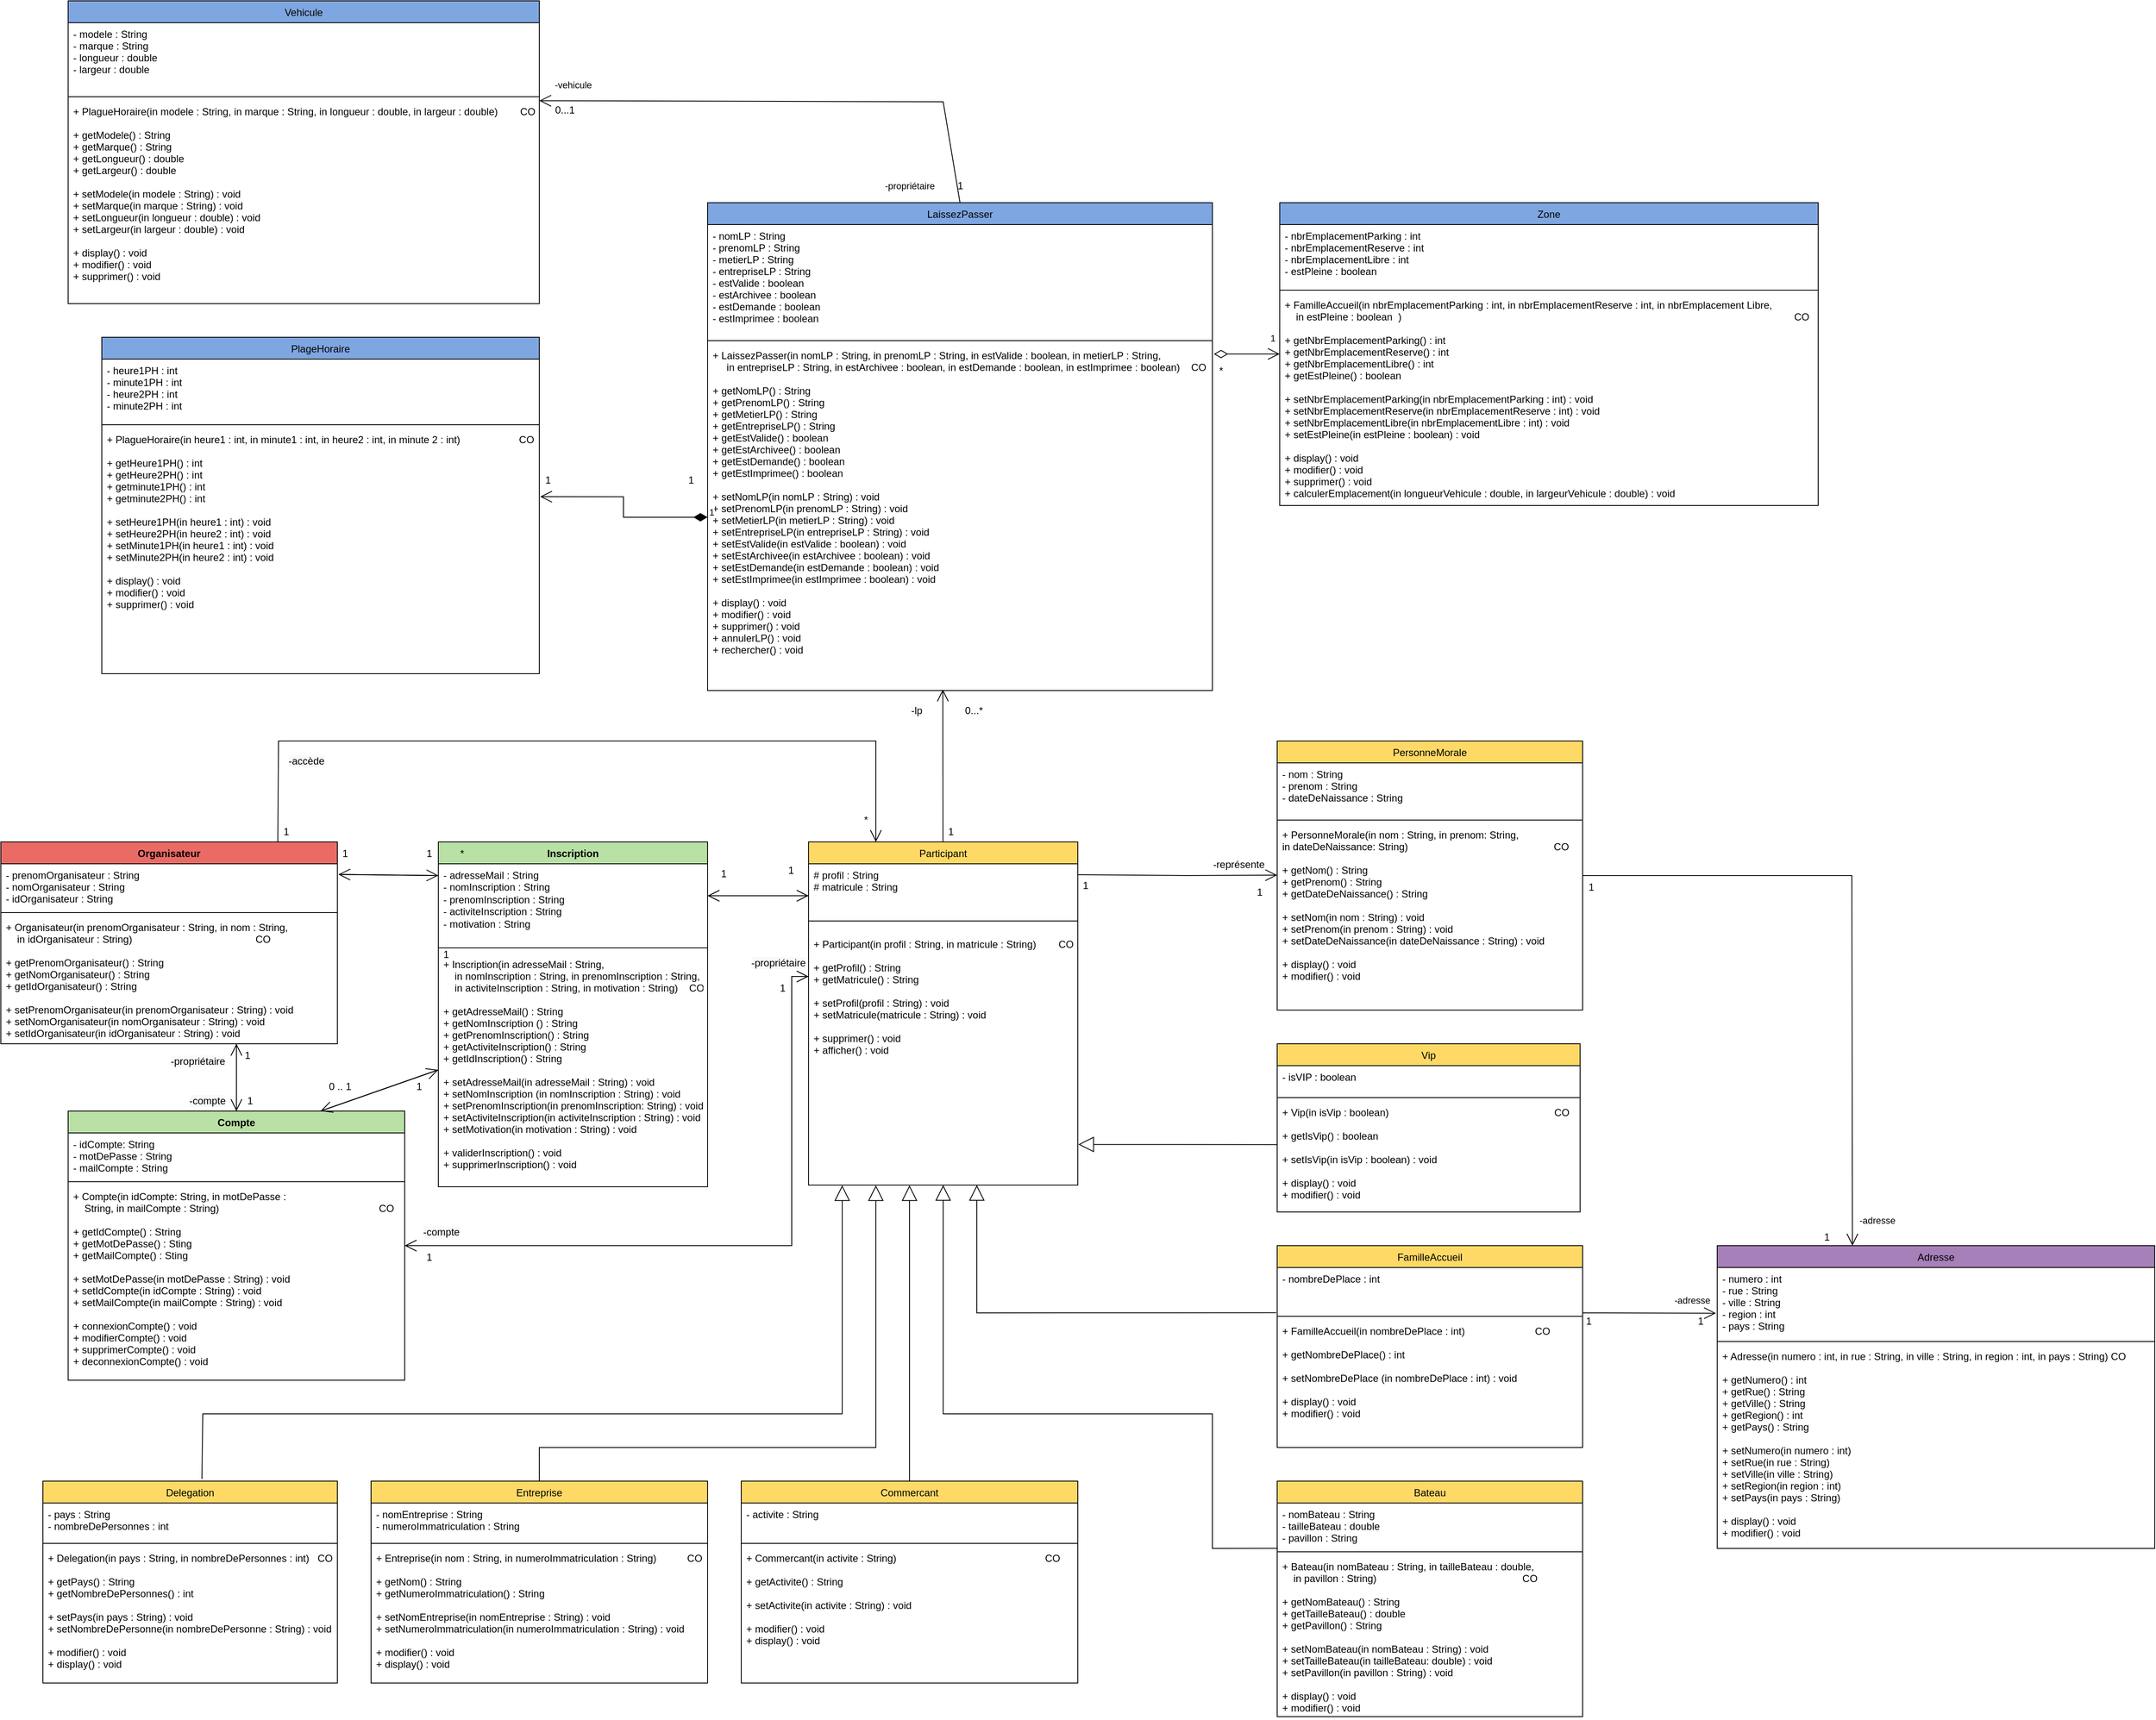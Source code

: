 <mxfile version="17.1.2" type="github">
  <diagram id="pmPVxWBvfErrvhI0WtuU" name="DDC1">
    <mxGraphModel dx="2050" dy="2031" grid="1" gridSize="10" guides="1" tooltips="1" connect="1" arrows="1" fold="1" page="1" pageScale="1" pageWidth="1169" pageHeight="827" background="none" math="0" shadow="0">
      <root>
        <mxCell id="0" />
        <mxCell id="1" parent="0" />
        <mxCell id="7gchvuawiLb_LsRf-Ycw-1" value="LaissezPasser" style="swimlane;fontStyle=0;align=center;verticalAlign=top;childLayout=stackLayout;horizontal=1;startSize=26;horizontalStack=0;resizeParent=1;resizeLast=0;collapsible=1;marginBottom=0;rounded=0;shadow=0;strokeWidth=1;fillColor=#7EA6E0;" parent="1" vertex="1">
          <mxGeometry x="160" y="-720" width="600" height="580" as="geometry">
            <mxRectangle x="130" y="380" width="160" height="26" as="alternateBounds" />
          </mxGeometry>
        </mxCell>
        <mxCell id="7gchvuawiLb_LsRf-Ycw-2" value="- nomLP : String&#xa;- prenomLP : String&#xa;- metierLP : String&#xa;- entrepriseLP : String&#xa;- estValide : boolean&#xa;- estArchivee : boolean&#xa;- estDemande : boolean&#xa;- estImprimee : boolean" style="text;align=left;verticalAlign=top;spacingLeft=4;spacingRight=4;overflow=hidden;rotatable=0;points=[[0,0.5],[1,0.5]];portConstraint=eastwest;" parent="7gchvuawiLb_LsRf-Ycw-1" vertex="1">
          <mxGeometry y="26" width="600" height="134" as="geometry" />
        </mxCell>
        <mxCell id="7gchvuawiLb_LsRf-Ycw-3" value="" style="line;html=1;strokeWidth=1;align=left;verticalAlign=middle;spacingTop=-1;spacingLeft=3;spacingRight=3;rotatable=0;labelPosition=right;points=[];portConstraint=eastwest;" parent="7gchvuawiLb_LsRf-Ycw-1" vertex="1">
          <mxGeometry y="160" width="600" height="8" as="geometry" />
        </mxCell>
        <mxCell id="7gchvuawiLb_LsRf-Ycw-4" value="+ LaissezPasser(in nomLP : String, in prenomLP : String, in estValide : boolean, in metierLP : String,&#xa;     in entrepriseLP : String, in estArchivee : boolean, in estDemande : boolean, in estImprimee : boolean)    CO&#xa;&#xa;+ getNomLP() : String&#xa;+ getPrenomLP() : String&#xa;+ getMetierLP() : String&#xa;+ getEntrepriseLP() : String&#xa;+ getEstValide() : boolean&#xa;+ getEstArchivee() : boolean &#xa;+ getEstDemande() : boolean &#xa;+ getEstImprimee() : boolean &#xa;&#xa;+ setNomLP(in nomLP : String) : void&#xa;+ setPrenomLP(in prenomLP : String) : void&#xa;+ setMetierLP(in metierLP : String) : void&#xa;+ setEntrepriseLP(in entrepriseLP : String) : void&#xa;+ setEstValide(in estValide : boolean) : void&#xa;+ setEstArchivee(in estArchivee : boolean) : void&#xa;+ setEstDemande(in estDemande : boolean) : void&#xa;+ setEstImprimee(in estImprimee : boolean) : void&#xa;&#xa;+ display() : void&#xa;+ modifier() : void&#xa;+ supprimer() : void&#xa;+ annulerLP() : void&#xa;+ rechercher() : void&#xa;" style="text;align=left;verticalAlign=top;spacingLeft=4;spacingRight=4;overflow=hidden;rotatable=0;points=[[0,0.5],[1,0.5]];portConstraint=eastwest;" parent="7gchvuawiLb_LsRf-Ycw-1" vertex="1">
          <mxGeometry y="168" width="600" height="412" as="geometry" />
        </mxCell>
        <mxCell id="7gchvuawiLb_LsRf-Ycw-7" value="Participant" style="swimlane;fontStyle=0;align=center;verticalAlign=top;childLayout=stackLayout;horizontal=1;startSize=26;horizontalStack=0;resizeParent=1;resizeLast=0;collapsible=1;marginBottom=0;rounded=0;shadow=0;strokeWidth=1;fillColor=#FFD966;" parent="1" vertex="1">
          <mxGeometry x="280" y="40" width="320" height="408" as="geometry">
            <mxRectangle x="330" y="50" width="160" height="26" as="alternateBounds" />
          </mxGeometry>
        </mxCell>
        <mxCell id="7gchvuawiLb_LsRf-Ycw-8" value="# profil : String&#xa;# matricule : String&#xa;" style="text;align=left;verticalAlign=top;spacingLeft=4;spacingRight=4;overflow=hidden;rotatable=0;points=[[0,0.5],[1,0.5]];portConstraint=eastwest;rounded=0;shadow=0;html=0;" parent="7gchvuawiLb_LsRf-Ycw-7" vertex="1">
          <mxGeometry y="26" width="320" height="54" as="geometry" />
        </mxCell>
        <mxCell id="7gchvuawiLb_LsRf-Ycw-9" value="" style="line;html=1;strokeWidth=1;align=left;verticalAlign=middle;spacingTop=-1;spacingLeft=3;spacingRight=3;rotatable=0;labelPosition=right;points=[];portConstraint=eastwest;" parent="7gchvuawiLb_LsRf-Ycw-7" vertex="1">
          <mxGeometry y="80" width="320" height="28" as="geometry" />
        </mxCell>
        <mxCell id="7gchvuawiLb_LsRf-Ycw-10" value="+ Participant(in profil : String, in matricule : String)        CO&#xa;&#xa;+ getProfil() : String&#xa;+ getMatricule() : String&#xa;&#xa;+ setProfil(profil : String) : void&#xa;+ setMatricule(matricule : String) : void&#xa;&#xa;+ supprimer() : void&#xa;+ afficher() : void&#xa;&#xa;" style="text;align=left;verticalAlign=top;spacingLeft=4;spacingRight=4;overflow=hidden;rotatable=0;points=[[0,0.5],[1,0.5]];portConstraint=eastwest;" parent="7gchvuawiLb_LsRf-Ycw-7" vertex="1">
          <mxGeometry y="108" width="320" height="300" as="geometry" />
        </mxCell>
        <mxCell id="7gchvuawiLb_LsRf-Ycw-11" value="PersonneMorale" style="swimlane;fontStyle=0;align=center;verticalAlign=top;childLayout=stackLayout;horizontal=1;startSize=26;horizontalStack=0;resizeParent=1;resizeLast=0;collapsible=1;marginBottom=0;rounded=0;shadow=0;strokeWidth=1;fillColor=#FFD966;" parent="1" vertex="1">
          <mxGeometry x="837" y="-80" width="363" height="320" as="geometry">
            <mxRectangle x="330" y="50" width="160" height="26" as="alternateBounds" />
          </mxGeometry>
        </mxCell>
        <mxCell id="7gchvuawiLb_LsRf-Ycw-12" value="- nom : String&#xa;- prenom : String&#xa;- dateDeNaissance : String&#xa;" style="text;align=left;verticalAlign=top;spacingLeft=4;spacingRight=4;overflow=hidden;rotatable=0;points=[[0,0.5],[1,0.5]];portConstraint=eastwest;rounded=0;shadow=0;html=0;" parent="7gchvuawiLb_LsRf-Ycw-11" vertex="1">
          <mxGeometry y="26" width="363" height="64" as="geometry" />
        </mxCell>
        <mxCell id="7gchvuawiLb_LsRf-Ycw-13" value="" style="line;html=1;strokeWidth=1;align=left;verticalAlign=middle;spacingTop=-1;spacingLeft=3;spacingRight=3;rotatable=0;labelPosition=right;points=[];portConstraint=eastwest;" parent="7gchvuawiLb_LsRf-Ycw-11" vertex="1">
          <mxGeometry y="90" width="363" height="8" as="geometry" />
        </mxCell>
        <mxCell id="7gchvuawiLb_LsRf-Ycw-14" value="+ PersonneMorale(in nom : String, in prenom: String, &#xa;in dateDeNaissance: String)                                                    CO&#xa;&#xa;+ getNom() : String&#xa;+ getPrenom() : String&#xa;+ getDateDeNaissance() : String&#xa;&#xa;+ setNom(in nom : String) : void&#xa;+ setPrenom(in prenom : String) : void&#xa;+ setDateDeNaissance(in dateDeNaissance : String) : void&#xa;&#xa;+ display() : void&#xa;+ modifier() : void" style="text;align=left;verticalAlign=top;spacingLeft=4;spacingRight=4;overflow=hidden;rotatable=0;points=[[0,0.5],[1,0.5]];portConstraint=eastwest;" parent="7gchvuawiLb_LsRf-Ycw-11" vertex="1">
          <mxGeometry y="98" width="363" height="222" as="geometry" />
        </mxCell>
        <mxCell id="7gchvuawiLb_LsRf-Ycw-15" value="Entreprise" style="swimlane;fontStyle=0;align=center;verticalAlign=top;childLayout=stackLayout;horizontal=1;startSize=26;horizontalStack=0;resizeParent=1;resizeLast=0;collapsible=1;marginBottom=0;rounded=0;shadow=0;strokeWidth=1;fillColor=#FFD966;" parent="1" vertex="1">
          <mxGeometry x="-240" y="800" width="400" height="240" as="geometry">
            <mxRectangle x="130" y="380" width="160" height="26" as="alternateBounds" />
          </mxGeometry>
        </mxCell>
        <mxCell id="7gchvuawiLb_LsRf-Ycw-16" value="- nomEntreprise : String&#xa;- numeroImmatriculation : String" style="text;align=left;verticalAlign=top;spacingLeft=4;spacingRight=4;overflow=hidden;rotatable=0;points=[[0,0.5],[1,0.5]];portConstraint=eastwest;" parent="7gchvuawiLb_LsRf-Ycw-15" vertex="1">
          <mxGeometry y="26" width="400" height="44" as="geometry" />
        </mxCell>
        <mxCell id="7gchvuawiLb_LsRf-Ycw-17" value="" style="line;html=1;strokeWidth=1;align=left;verticalAlign=middle;spacingTop=-1;spacingLeft=3;spacingRight=3;rotatable=0;labelPosition=right;points=[];portConstraint=eastwest;" parent="7gchvuawiLb_LsRf-Ycw-15" vertex="1">
          <mxGeometry y="70" width="400" height="8" as="geometry" />
        </mxCell>
        <mxCell id="7gchvuawiLb_LsRf-Ycw-18" value="+ Entreprise(in nom : String, in numeroImmatriculation : String)           CO&#xa;&#xa;+ getNom() : String&#xa;+ getNumeroImmatriculation() : String&#xa;&#xa;+ setNomEntreprise(in nomEntreprise : String) : void&#xa;+ setNumeroImmatriculation(in numeroImmatriculation : String) : void&#xa;&#xa;+ modifier() : void &#xa;+ display() : void" style="text;align=left;verticalAlign=top;spacingLeft=4;spacingRight=4;overflow=hidden;rotatable=0;points=[[0,0.5],[1,0.5]];portConstraint=eastwest;" parent="7gchvuawiLb_LsRf-Ycw-15" vertex="1">
          <mxGeometry y="78" width="400" height="162" as="geometry" />
        </mxCell>
        <mxCell id="7gchvuawiLb_LsRf-Ycw-19" value="Delegation" style="swimlane;fontStyle=0;align=center;verticalAlign=top;childLayout=stackLayout;horizontal=1;startSize=26;horizontalStack=0;resizeParent=1;resizeLast=0;collapsible=1;marginBottom=0;rounded=0;shadow=0;strokeWidth=1;fillColor=#FFD966;" parent="1" vertex="1">
          <mxGeometry x="-630" y="800" width="350" height="240" as="geometry">
            <mxRectangle x="130" y="380" width="160" height="26" as="alternateBounds" />
          </mxGeometry>
        </mxCell>
        <mxCell id="7gchvuawiLb_LsRf-Ycw-20" value="- pays : String&#xa;- nombreDePersonnes : int" style="text;align=left;verticalAlign=top;spacingLeft=4;spacingRight=4;overflow=hidden;rotatable=0;points=[[0,0.5],[1,0.5]];portConstraint=eastwest;" parent="7gchvuawiLb_LsRf-Ycw-19" vertex="1">
          <mxGeometry y="26" width="350" height="44" as="geometry" />
        </mxCell>
        <mxCell id="7gchvuawiLb_LsRf-Ycw-21" value="" style="line;html=1;strokeWidth=1;align=left;verticalAlign=middle;spacingTop=-1;spacingLeft=3;spacingRight=3;rotatable=0;labelPosition=right;points=[];portConstraint=eastwest;" parent="7gchvuawiLb_LsRf-Ycw-19" vertex="1">
          <mxGeometry y="70" width="350" height="8" as="geometry" />
        </mxCell>
        <mxCell id="7gchvuawiLb_LsRf-Ycw-22" value="+ Delegation(in pays : String, in nombreDePersonnes : int)   CO&#xa;&#xa;+ getPays() : String&#xa;+ getNombreDePersonnes() : int&#xa;&#xa;+ setPays(in pays : String) : void&#xa;+ setNombreDePersonne(in nombreDePersonne : String) : void&#xa;&#xa;+ modifier() : void &#xa;+ display() : void&#xa;&#xa;&#xa;" style="text;align=left;verticalAlign=top;spacingLeft=4;spacingRight=4;overflow=hidden;rotatable=0;points=[[0,0.5],[1,0.5]];portConstraint=eastwest;" parent="7gchvuawiLb_LsRf-Ycw-19" vertex="1">
          <mxGeometry y="78" width="350" height="162" as="geometry" />
        </mxCell>
        <mxCell id="7gchvuawiLb_LsRf-Ycw-23" value="Commercant" style="swimlane;fontStyle=0;align=center;verticalAlign=top;childLayout=stackLayout;horizontal=1;startSize=26;horizontalStack=0;resizeParent=1;resizeLast=0;collapsible=1;marginBottom=0;rounded=0;shadow=0;strokeWidth=1;fillColor=#FFD966;" parent="1" vertex="1">
          <mxGeometry x="200" y="800" width="400" height="240" as="geometry">
            <mxRectangle x="130" y="380" width="160" height="26" as="alternateBounds" />
          </mxGeometry>
        </mxCell>
        <mxCell id="7gchvuawiLb_LsRf-Ycw-24" value="- activite : String&#xa;" style="text;align=left;verticalAlign=top;spacingLeft=4;spacingRight=4;overflow=hidden;rotatable=0;points=[[0,0.5],[1,0.5]];portConstraint=eastwest;" parent="7gchvuawiLb_LsRf-Ycw-23" vertex="1">
          <mxGeometry y="26" width="400" height="44" as="geometry" />
        </mxCell>
        <mxCell id="7gchvuawiLb_LsRf-Ycw-25" value="" style="line;html=1;strokeWidth=1;align=left;verticalAlign=middle;spacingTop=-1;spacingLeft=3;spacingRight=3;rotatable=0;labelPosition=right;points=[];portConstraint=eastwest;" parent="7gchvuawiLb_LsRf-Ycw-23" vertex="1">
          <mxGeometry y="70" width="400" height="8" as="geometry" />
        </mxCell>
        <mxCell id="7gchvuawiLb_LsRf-Ycw-26" value="+ Commercant(in activite : String)                                                     CO &#xa;&#xa;+ getActivite() : String   &#xa;                                                  &#xa;+ setActivite(in activite : String) : void&#xa;&#xa;+ modifier() : void&#xa;+ display() : void&#xa;" style="text;align=left;verticalAlign=top;spacingLeft=4;spacingRight=4;overflow=hidden;rotatable=0;points=[[0,0.5],[1,0.5]];portConstraint=eastwest;" parent="7gchvuawiLb_LsRf-Ycw-23" vertex="1">
          <mxGeometry y="78" width="400" height="162" as="geometry" />
        </mxCell>
        <mxCell id="7gchvuawiLb_LsRf-Ycw-27" value="Bateau" style="swimlane;fontStyle=0;align=center;verticalAlign=top;childLayout=stackLayout;horizontal=1;startSize=26;horizontalStack=0;resizeParent=1;resizeLast=0;collapsible=1;marginBottom=0;rounded=0;shadow=0;strokeWidth=1;fillColor=#FFD966;" parent="1" vertex="1">
          <mxGeometry x="837" y="800" width="363" height="280" as="geometry">
            <mxRectangle x="130" y="380" width="160" height="26" as="alternateBounds" />
          </mxGeometry>
        </mxCell>
        <mxCell id="7gchvuawiLb_LsRf-Ycw-28" value="- nomBateau : String&#xa;- tailleBateau : double&#xa;- pavillon : String" style="text;align=left;verticalAlign=top;spacingLeft=4;spacingRight=4;overflow=hidden;rotatable=0;points=[[0,0.5],[1,0.5]];portConstraint=eastwest;" parent="7gchvuawiLb_LsRf-Ycw-27" vertex="1">
          <mxGeometry y="26" width="363" height="54" as="geometry" />
        </mxCell>
        <mxCell id="7gchvuawiLb_LsRf-Ycw-29" value="" style="line;html=1;strokeWidth=1;align=left;verticalAlign=middle;spacingTop=-1;spacingLeft=3;spacingRight=3;rotatable=0;labelPosition=right;points=[];portConstraint=eastwest;" parent="7gchvuawiLb_LsRf-Ycw-27" vertex="1">
          <mxGeometry y="80" width="363" height="8" as="geometry" />
        </mxCell>
        <mxCell id="7gchvuawiLb_LsRf-Ycw-30" value="+ Bateau(in nomBateau : String, in tailleBateau : double, &#xa;    in pavillon : String)                                                    CO&#xa;&#xa;+ getNomBateau() : String&#xa;+ getTailleBateau() : double&#xa;+ getPavillon() : String&#xa;&#xa;+ setNomBateau(in nomBateau : String) : void&#xa;+ setTailleBateau(in tailleBateau: double) : void&#xa;+ setPavillon(in pavillon : String) : void&#xa;&#xa;+ display() : void&#xa;+ modifier() : void&#xa;" style="text;align=left;verticalAlign=top;spacingLeft=4;spacingRight=4;overflow=hidden;rotatable=0;points=[[0,0.5],[1,0.5]];portConstraint=eastwest;" parent="7gchvuawiLb_LsRf-Ycw-27" vertex="1">
          <mxGeometry y="88" width="363" height="192" as="geometry" />
        </mxCell>
        <mxCell id="7gchvuawiLb_LsRf-Ycw-31" value="FamilleAccueil" style="swimlane;fontStyle=0;align=center;verticalAlign=top;childLayout=stackLayout;horizontal=1;startSize=26;horizontalStack=0;resizeParent=1;resizeLast=0;collapsible=1;marginBottom=0;rounded=0;shadow=0;strokeWidth=1;fillColor=#FFD966;" parent="1" vertex="1">
          <mxGeometry x="837" y="520" width="363" height="240" as="geometry">
            <mxRectangle x="130" y="380" width="160" height="26" as="alternateBounds" />
          </mxGeometry>
        </mxCell>
        <mxCell id="7gchvuawiLb_LsRf-Ycw-32" value="- nombreDePlace : int" style="text;align=left;verticalAlign=top;spacingLeft=4;spacingRight=4;overflow=hidden;rotatable=0;points=[[0,0.5],[1,0.5]];portConstraint=eastwest;" parent="7gchvuawiLb_LsRf-Ycw-31" vertex="1">
          <mxGeometry y="26" width="363" height="54" as="geometry" />
        </mxCell>
        <mxCell id="7gchvuawiLb_LsRf-Ycw-33" value="" style="line;html=1;strokeWidth=1;align=left;verticalAlign=middle;spacingTop=-1;spacingLeft=3;spacingRight=3;rotatable=0;labelPosition=right;points=[];portConstraint=eastwest;" parent="7gchvuawiLb_LsRf-Ycw-31" vertex="1">
          <mxGeometry y="80" width="363" height="8" as="geometry" />
        </mxCell>
        <mxCell id="7gchvuawiLb_LsRf-Ycw-34" value="+ FamilleAccueil(in nombreDePlace : int)                         CO&#xa;&#xa;+ getNombreDePlace() : int&#xa;&#xa;+ setNombreDePlace (in nombreDePlace : int) : void&#xa;&#xa;+ display() : void&#xa;+ modifier() : void&#xa;" style="text;align=left;verticalAlign=top;spacingLeft=4;spacingRight=4;overflow=hidden;rotatable=0;points=[[0,0.5],[1,0.5]];portConstraint=eastwest;" parent="7gchvuawiLb_LsRf-Ycw-31" vertex="1">
          <mxGeometry y="88" width="363" height="152" as="geometry" />
        </mxCell>
        <mxCell id="7gchvuawiLb_LsRf-Ycw-35" value="Vip" style="swimlane;fontStyle=0;align=center;verticalAlign=top;childLayout=stackLayout;horizontal=1;startSize=26;horizontalStack=0;resizeParent=1;resizeLast=0;collapsible=1;marginBottom=0;rounded=0;shadow=0;strokeWidth=1;strokeColor=#000000;fillColor=#FFD966;" parent="1" vertex="1">
          <mxGeometry x="837" y="280" width="360" height="200" as="geometry">
            <mxRectangle x="130" y="380" width="160" height="26" as="alternateBounds" />
          </mxGeometry>
        </mxCell>
        <mxCell id="7gchvuawiLb_LsRf-Ycw-36" value="- isVIP : boolean" style="text;align=left;verticalAlign=top;spacingLeft=4;spacingRight=4;overflow=hidden;rotatable=0;points=[[0,0.5],[1,0.5]];portConstraint=eastwest;rounded=0;shadow=0;html=0;" parent="7gchvuawiLb_LsRf-Ycw-35" vertex="1">
          <mxGeometry y="26" width="360" height="34" as="geometry" />
        </mxCell>
        <mxCell id="7gchvuawiLb_LsRf-Ycw-37" value="" style="line;html=1;strokeWidth=1;align=left;verticalAlign=middle;spacingTop=-1;spacingLeft=3;spacingRight=3;rotatable=0;labelPosition=right;points=[];portConstraint=eastwest;" parent="7gchvuawiLb_LsRf-Ycw-35" vertex="1">
          <mxGeometry y="60" width="360" height="8" as="geometry" />
        </mxCell>
        <mxCell id="7gchvuawiLb_LsRf-Ycw-38" value="+ Vip(in isVip : boolean)                                                           CO&#xa;&#xa;+ getIsVip() : boolean&#xa;&#xa;+ setIsVip(in isVip : boolean) : void&#xa;&#xa;+ display() : void&#xa;+ modifier() : void" style="text;align=left;verticalAlign=top;spacingLeft=4;spacingRight=4;overflow=hidden;rotatable=0;points=[[0,0.5],[1,0.5]];portConstraint=eastwest;" parent="7gchvuawiLb_LsRf-Ycw-35" vertex="1">
          <mxGeometry y="68" width="360" height="132" as="geometry" />
        </mxCell>
        <mxCell id="7gchvuawiLb_LsRf-Ycw-39" value="-représente" style="text;html=1;resizable=0;points=[];;align=center;verticalAlign=middle;labelBackgroundColor=none;rounded=0;shadow=0;strokeWidth=1;fontSize=12;" parent="1" vertex="1" connectable="0">
          <mxGeometry x="799.997" y="66.004" as="geometry">
            <mxPoint x="-9" y="1" as="offset" />
          </mxGeometry>
        </mxCell>
        <mxCell id="7gchvuawiLb_LsRf-Ycw-40" value="1" style="text;align=left;verticalAlign=top;spacingLeft=4;spacingRight=4;overflow=hidden;rotatable=0;points=[[0,0.5],[1,0.5]];portConstraint=eastwest;rounded=0;shadow=0;html=0;" parent="1" vertex="1">
          <mxGeometry x="600" y="78" width="20" height="26" as="geometry" />
        </mxCell>
        <mxCell id="7gchvuawiLb_LsRf-Ycw-41" value="1" style="text;align=left;verticalAlign=top;spacingLeft=4;spacingRight=4;overflow=hidden;rotatable=0;points=[[0,0.5],[1,0.5]];portConstraint=eastwest;rounded=0;shadow=0;html=0;" parent="1" vertex="1">
          <mxGeometry x="807" y="86" width="20" height="26" as="geometry" />
        </mxCell>
        <mxCell id="7gchvuawiLb_LsRf-Ycw-42" value="Inscription" style="swimlane;fontStyle=1;align=center;verticalAlign=top;childLayout=stackLayout;horizontal=1;startSize=26;horizontalStack=0;resizeParent=1;resizeParentMax=0;resizeLast=0;collapsible=1;marginBottom=0;fillColor=#B9E0A5;" parent="1" vertex="1">
          <mxGeometry x="-160" y="40" width="320" height="410" as="geometry" />
        </mxCell>
        <mxCell id="7gchvuawiLb_LsRf-Ycw-43" value="- adresseMail : String&lt;br&gt;- nomInscription : String&lt;br&gt;- prenomInscription : String&amp;nbsp;&lt;br&gt;- activiteInscription : String&amp;nbsp;&lt;br&gt;- motivation : String" style="text;strokeColor=none;fillColor=none;align=left;verticalAlign=top;spacingLeft=4;spacingRight=4;overflow=hidden;rotatable=0;points=[[0,0.5],[1,0.5]];portConstraint=eastwest;horizontal=1;treeFolding=0;treeMoving=0;enumerate=0;comic=0;part=0;dropTarget=0;autosize=0;html=1;perimeter=rectanglePerimeter;" parent="7gchvuawiLb_LsRf-Ycw-42" vertex="1">
          <mxGeometry y="26" width="320" height="94" as="geometry" />
        </mxCell>
        <mxCell id="7gchvuawiLb_LsRf-Ycw-44" value="" style="line;strokeWidth=1;fillColor=none;align=left;verticalAlign=middle;spacingTop=-1;spacingLeft=3;spacingRight=3;rotatable=0;labelPosition=right;points=[];portConstraint=eastwest;" parent="7gchvuawiLb_LsRf-Ycw-42" vertex="1">
          <mxGeometry y="120" width="320" height="12" as="geometry" />
        </mxCell>
        <mxCell id="7gchvuawiLb_LsRf-Ycw-45" value="+ Inscription(in adresseMail : String, &#xa;    in nomInscription : String, in prenomInscription : String,&#xa;    in activiteInscription : String, in motivation : String)    CO&#xa;&#xa;+ getAdresseMail() : String&#xa;+ getNomInscription () : String&#xa;+ getPrenomInscription() : String&#xa;+ getActiviteInscription() : String&#xa;+ getIdInscription() : String&#xa;&#xa;+ setAdresseMail(in adresseMail : String) : void&#xa;+ setNomInscription (in nomInscription : String) : void&#xa;+ setPrenomInscription(in prenomInscription: String) : void&#xa;+ setActiviteInscription(in activiteInscription : String) : void&#xa;+ setMotivation(in motivation : String) : void&#xa;&#xa;+ validerInscription() : void&#xa;+ supprimerInscription() : void" style="text;align=left;verticalAlign=top;spacingLeft=4;spacingRight=4;overflow=hidden;rotatable=0;points=[[0,0.5],[1,0.5]];portConstraint=eastwest;" parent="7gchvuawiLb_LsRf-Ycw-42" vertex="1">
          <mxGeometry y="132" width="320" height="278" as="geometry" />
        </mxCell>
        <mxCell id="7gchvuawiLb_LsRf-Ycw-46" value="Compte" style="swimlane;fontStyle=1;align=center;verticalAlign=top;childLayout=stackLayout;horizontal=1;startSize=26;horizontalStack=0;resizeParent=1;resizeParentMax=0;resizeLast=0;collapsible=1;marginBottom=0;fillColor=#B9E0A5;" parent="1" vertex="1">
          <mxGeometry x="-600" y="360" width="400" height="320" as="geometry" />
        </mxCell>
        <mxCell id="7gchvuawiLb_LsRf-Ycw-47" value="- idCompte: String&#xa;- motDePasse : String&#xa;- mailCompte : String" style="text;strokeColor=none;fillColor=none;align=left;verticalAlign=top;spacingLeft=4;spacingRight=4;overflow=hidden;rotatable=0;points=[[0,0.5],[1,0.5]];portConstraint=eastwest;" parent="7gchvuawiLb_LsRf-Ycw-46" vertex="1">
          <mxGeometry y="26" width="400" height="54" as="geometry" />
        </mxCell>
        <mxCell id="7gchvuawiLb_LsRf-Ycw-48" value="" style="line;strokeWidth=1;fillColor=none;align=left;verticalAlign=middle;spacingTop=-1;spacingLeft=3;spacingRight=3;rotatable=0;labelPosition=right;points=[];portConstraint=eastwest;" parent="7gchvuawiLb_LsRf-Ycw-46" vertex="1">
          <mxGeometry y="80" width="400" height="8" as="geometry" />
        </mxCell>
        <mxCell id="7gchvuawiLb_LsRf-Ycw-49" value="+ Compte(in idCompte: String, in motDePasse : &#xa;    String, in mailCompte : String)                                                         CO&#xa;&#xa;+ getIdCompte() : String&#xa;+ getMotDePasse() : Sting&#xa;+ getMailCompte() : Sting&#xa;&#xa;+ setMotDePasse(in motDePasse : String) : void&#xa;+ setIdCompte(in idCompte : String) : void&#xa;+ setMailCompte(in mailCompte : String) : void&#xa;&#xa;+ connexionCompte() : void&#xa;+ modifierCompte() : void&#xa;+ supprimerCompte() : void&#xa;+ deconnexionCompte() : void" style="text;strokeColor=none;fillColor=none;align=left;verticalAlign=top;spacingLeft=4;spacingRight=4;overflow=hidden;rotatable=0;points=[[0,0.5],[1,0.5]];portConstraint=eastwest;" parent="7gchvuawiLb_LsRf-Ycw-46" vertex="1">
          <mxGeometry y="88" width="400" height="232" as="geometry" />
        </mxCell>
        <mxCell id="7gchvuawiLb_LsRf-Ycw-50" value="&lt;br&gt;" style="endArrow=block;endSize=16;endFill=0;html=1;rounded=0;exitX=0.54;exitY=-0.011;exitDx=0;exitDy=0;exitPerimeter=0;entryX=0.125;entryY=1.001;entryDx=0;entryDy=0;entryPerimeter=0;" parent="1" source="7gchvuawiLb_LsRf-Ycw-19" target="7gchvuawiLb_LsRf-Ycw-10" edge="1">
          <mxGeometry x="-0.125" y="-40" width="160" relative="1" as="geometry">
            <mxPoint x="-768.96" y="720" as="sourcePoint" />
            <mxPoint x="320" y="450" as="targetPoint" />
            <mxPoint as="offset" />
            <Array as="points">
              <mxPoint x="-440" y="720" />
              <mxPoint x="320" y="720" />
            </Array>
          </mxGeometry>
        </mxCell>
        <mxCell id="7gchvuawiLb_LsRf-Ycw-51" value="&lt;br&gt;" style="endArrow=block;endSize=16;endFill=0;html=1;rounded=0;exitX=0.5;exitY=0;exitDx=0;exitDy=0;entryX=0.25;entryY=1.001;entryDx=0;entryDy=0;entryPerimeter=0;" parent="1" source="7gchvuawiLb_LsRf-Ycw-15" target="7gchvuawiLb_LsRf-Ycw-10" edge="1">
          <mxGeometry x="-0.125" y="-40" width="160" relative="1" as="geometry">
            <mxPoint x="-745" y="731" as="sourcePoint" />
            <mxPoint x="360" y="450" as="targetPoint" />
            <mxPoint as="offset" />
            <Array as="points">
              <mxPoint x="-40" y="760" />
              <mxPoint x="360" y="760" />
            </Array>
          </mxGeometry>
        </mxCell>
        <mxCell id="7gchvuawiLb_LsRf-Ycw-52" value="&lt;br&gt;" style="endArrow=block;endSize=16;endFill=0;html=1;rounded=0;exitX=0.5;exitY=0;exitDx=0;exitDy=0;entryX=0.375;entryY=1.001;entryDx=0;entryDy=0;entryPerimeter=0;" parent="1" source="7gchvuawiLb_LsRf-Ycw-23" target="7gchvuawiLb_LsRf-Ycw-10" edge="1">
          <mxGeometry x="-0.125" y="-40" width="160" relative="1" as="geometry">
            <mxPoint x="-735" y="741" as="sourcePoint" />
            <mxPoint x="400" y="450" as="targetPoint" />
            <mxPoint as="offset" />
          </mxGeometry>
        </mxCell>
        <mxCell id="7gchvuawiLb_LsRf-Ycw-53" value="&lt;br&gt;" style="endArrow=block;endSize=16;endFill=0;html=1;rounded=0;exitX=0.002;exitY=0.997;exitDx=0;exitDy=0;exitPerimeter=0;entryX=0.5;entryY=1;entryDx=0;entryDy=0;" parent="1" source="7gchvuawiLb_LsRf-Ycw-28" target="7gchvuawiLb_LsRf-Ycw-7" edge="1">
          <mxGeometry x="-0.125" y="-40" width="160" relative="1" as="geometry">
            <mxPoint x="820" y="880" as="sourcePoint" />
            <mxPoint x="440" y="450" as="targetPoint" />
            <mxPoint as="offset" />
            <Array as="points">
              <mxPoint x="770" y="880" />
              <mxPoint x="760" y="880" />
              <mxPoint x="760" y="720" />
              <mxPoint x="440" y="720" />
            </Array>
          </mxGeometry>
        </mxCell>
        <mxCell id="7gchvuawiLb_LsRf-Ycw-54" value="&lt;br&gt;" style="endArrow=block;endSize=16;endFill=0;html=1;rounded=0;exitX=-0.003;exitY=0.995;exitDx=0;exitDy=0;exitPerimeter=0;entryX=0.625;entryY=1;entryDx=0;entryDy=0;entryPerimeter=0;" parent="1" source="7gchvuawiLb_LsRf-Ycw-32" target="7gchvuawiLb_LsRf-Ycw-10" edge="1">
          <mxGeometry x="-0.125" y="-40" width="160" relative="1" as="geometry">
            <mxPoint x="826.001" y="598.754" as="sourcePoint" />
            <mxPoint x="490" y="450" as="targetPoint" />
            <mxPoint as="offset" />
            <Array as="points">
              <mxPoint x="480" y="600" />
            </Array>
          </mxGeometry>
        </mxCell>
        <mxCell id="7gchvuawiLb_LsRf-Ycw-55" value="&lt;br&gt;" style="endArrow=block;endSize=16;endFill=0;html=1;rounded=0;exitX=0;exitY=0.393;exitDx=0;exitDy=0;exitPerimeter=0;entryX=1.002;entryY=0.839;entryDx=0;entryDy=0;entryPerimeter=0;" parent="1" source="7gchvuawiLb_LsRf-Ycw-38" target="7gchvuawiLb_LsRf-Ycw-10" edge="1">
          <mxGeometry x="-0.125" y="-40" width="160" relative="1" as="geometry">
            <mxPoint x="1157.0" y="679.0" as="sourcePoint" />
            <mxPoint x="560" y="400" as="targetPoint" />
            <mxPoint as="offset" />
            <Array as="points" />
          </mxGeometry>
        </mxCell>
        <mxCell id="7gchvuawiLb_LsRf-Ycw-56" value="0 .. 1" style="text;align=left;verticalAlign=top;spacingLeft=4;spacingRight=4;overflow=hidden;rotatable=0;points=[[0,0.5],[1,0.5]];portConstraint=eastwest;rounded=0;shadow=0;html=0;" parent="1" vertex="1">
          <mxGeometry x="-296" y="317" width="70" height="26" as="geometry" />
        </mxCell>
        <mxCell id="7gchvuawiLb_LsRf-Ycw-57" value="" style="endArrow=open;endFill=1;endSize=12;html=1;rounded=0;exitX=1.005;exitY=0.233;exitDx=0;exitDy=0;exitPerimeter=0;" parent="1" source="7gchvuawiLb_LsRf-Ycw-76" edge="1">
          <mxGeometry width="160" relative="1" as="geometry">
            <mxPoint x="-290" y="79" as="sourcePoint" />
            <mxPoint x="-160.0" y="80.0" as="targetPoint" />
            <Array as="points">
              <mxPoint x="-160" y="80" />
            </Array>
          </mxGeometry>
        </mxCell>
        <mxCell id="7gchvuawiLb_LsRf-Ycw-58" value="" style="endArrow=open;endFill=1;endSize=12;html=1;rounded=0;entryX=1.003;entryY=0.235;entryDx=0;entryDy=0;entryPerimeter=0;" parent="1" target="7gchvuawiLb_LsRf-Ycw-76" edge="1">
          <mxGeometry width="160" relative="1" as="geometry">
            <mxPoint x="-160.0" y="80.0" as="sourcePoint" />
            <mxPoint x="-293.41" y="79.152" as="targetPoint" />
          </mxGeometry>
        </mxCell>
        <mxCell id="7gchvuawiLb_LsRf-Ycw-59" value="1" style="text;align=left;verticalAlign=top;spacingLeft=4;spacingRight=4;overflow=hidden;rotatable=0;points=[[0,0.5],[1,0.5]];portConstraint=eastwest;rounded=0;shadow=0;html=0;" parent="1" vertex="1">
          <mxGeometry x="-393" y="334" width="20" height="26" as="geometry" />
        </mxCell>
        <mxCell id="7gchvuawiLb_LsRf-Ycw-60" value="" style="endArrow=open;endFill=1;endSize=12;html=1;rounded=0;exitX=0.5;exitY=0;exitDx=0;exitDy=0;" parent="1" source="7gchvuawiLb_LsRf-Ycw-46" edge="1">
          <mxGeometry width="160" relative="1" as="geometry">
            <mxPoint x="-110.0" y="90" as="sourcePoint" />
            <mxPoint x="-400.0" y="280.0" as="targetPoint" />
          </mxGeometry>
        </mxCell>
        <mxCell id="7gchvuawiLb_LsRf-Ycw-61" value="" style="endArrow=open;endFill=1;endSize=12;html=1;rounded=0;entryX=0.5;entryY=0;entryDx=0;entryDy=0;" parent="1" target="7gchvuawiLb_LsRf-Ycw-46" edge="1">
          <mxGeometry width="160" relative="1" as="geometry">
            <mxPoint x="-400.0" y="280.0" as="sourcePoint" />
            <mxPoint x="-270.0" y="99.0" as="targetPoint" />
          </mxGeometry>
        </mxCell>
        <mxCell id="7gchvuawiLb_LsRf-Ycw-62" value="*" style="text;align=left;verticalAlign=top;spacingLeft=4;spacingRight=4;overflow=hidden;rotatable=0;points=[[0,0.5],[1,0.5]];portConstraint=eastwest;rounded=0;shadow=0;html=0;" parent="1" vertex="1">
          <mxGeometry x="-140" y="40" width="20" height="26" as="geometry" />
        </mxCell>
        <mxCell id="7gchvuawiLb_LsRf-Ycw-63" value="" style="endArrow=open;endFill=1;endSize=12;html=1;rounded=0;" parent="1" edge="1">
          <mxGeometry width="160" relative="1" as="geometry">
            <mxPoint x="280" y="200.0" as="sourcePoint" />
            <mxPoint x="-200.0" y="520.0" as="targetPoint" />
            <Array as="points">
              <mxPoint x="260" y="200" />
              <mxPoint x="260" y="520" />
            </Array>
          </mxGeometry>
        </mxCell>
        <mxCell id="7gchvuawiLb_LsRf-Ycw-64" value="" style="endArrow=open;endFill=1;endSize=12;html=1;rounded=0;entryX=0.75;entryY=0;entryDx=0;entryDy=0;exitX=0;exitY=0.5;exitDx=0;exitDy=0;" parent="1" source="7gchvuawiLb_LsRf-Ycw-45" target="7gchvuawiLb_LsRf-Ycw-46" edge="1">
          <mxGeometry width="160" relative="1" as="geometry">
            <mxPoint x="-110.0" y="90" as="sourcePoint" />
            <mxPoint x="-280.0" y="89.0" as="targetPoint" />
          </mxGeometry>
        </mxCell>
        <mxCell id="7gchvuawiLb_LsRf-Ycw-65" value="1" style="text;align=left;verticalAlign=top;spacingLeft=4;spacingRight=4;overflow=hidden;rotatable=0;points=[[0,0.5],[1,0.5]];portConstraint=eastwest;rounded=0;shadow=0;html=0;" parent="1" vertex="1">
          <mxGeometry x="-396" y="280" width="23" height="26" as="geometry" />
        </mxCell>
        <mxCell id="7gchvuawiLb_LsRf-Ycw-66" value="1" style="text;align=left;verticalAlign=top;spacingLeft=4;spacingRight=4;overflow=hidden;rotatable=0;points=[[0,0.5],[1,0.5]];portConstraint=eastwest;rounded=0;shadow=0;html=0;" parent="1" vertex="1">
          <mxGeometry x="-160" y="160" width="20" height="26" as="geometry" />
        </mxCell>
        <mxCell id="7gchvuawiLb_LsRf-Ycw-67" value="" style="endArrow=open;endFill=1;endSize=12;html=1;rounded=0;entryX=0;entryY=0.5;entryDx=0;entryDy=0;exitX=0.75;exitY=0;exitDx=0;exitDy=0;" parent="1" source="7gchvuawiLb_LsRf-Ycw-46" target="7gchvuawiLb_LsRf-Ycw-45" edge="1">
          <mxGeometry width="160" relative="1" as="geometry">
            <mxPoint x="-327.5" y="360" as="sourcePoint" />
            <mxPoint x="-110.0" y="247" as="targetPoint" />
          </mxGeometry>
        </mxCell>
        <mxCell id="7gchvuawiLb_LsRf-Ycw-68" value="1" style="text;align=left;verticalAlign=top;spacingLeft=4;spacingRight=4;overflow=hidden;rotatable=0;points=[[0,0.5],[1,0.5]];portConstraint=eastwest;rounded=0;shadow=0;html=0;" parent="1" vertex="1">
          <mxGeometry x="-280" y="40" width="20" height="26" as="geometry" />
        </mxCell>
        <mxCell id="7gchvuawiLb_LsRf-Ycw-69" value="1" style="text;align=left;verticalAlign=top;spacingLeft=4;spacingRight=4;overflow=hidden;rotatable=0;points=[[0,0.5],[1,0.5]];portConstraint=eastwest;rounded=0;shadow=0;html=0;" parent="1" vertex="1">
          <mxGeometry x="170" y="64" width="20" height="26" as="geometry" />
        </mxCell>
        <mxCell id="7gchvuawiLb_LsRf-Ycw-70" value="1" style="text;align=left;verticalAlign=top;spacingLeft=4;spacingRight=4;overflow=hidden;rotatable=0;points=[[0,0.5],[1,0.5]];portConstraint=eastwest;rounded=0;shadow=0;html=0;" parent="1" vertex="1">
          <mxGeometry x="250" y="60" width="20" height="26" as="geometry" />
        </mxCell>
        <mxCell id="7gchvuawiLb_LsRf-Ycw-71" value="1" style="text;align=left;verticalAlign=top;spacingLeft=4;spacingRight=4;overflow=hidden;rotatable=0;points=[[0,0.5],[1,0.5]];portConstraint=eastwest;rounded=0;shadow=0;html=0;" parent="1" vertex="1">
          <mxGeometry x="-192" y="317" width="70" height="26" as="geometry" />
        </mxCell>
        <mxCell id="7gchvuawiLb_LsRf-Ycw-72" value="" style="endArrow=open;endFill=1;endSize=12;html=1;rounded=0;entryX=0.25;entryY=0;entryDx=0;entryDy=0;exitX=0.823;exitY=0;exitDx=0;exitDy=0;exitPerimeter=0;" parent="1" source="7gchvuawiLb_LsRf-Ycw-75" target="7gchvuawiLb_LsRf-Ycw-7" edge="1">
          <mxGeometry width="160" relative="1" as="geometry">
            <mxPoint x="-388.5" y="40" as="sourcePoint" />
            <mxPoint x="360" y="50" as="targetPoint" />
            <Array as="points">
              <mxPoint x="-350" y="-80" />
              <mxPoint x="360" y="-80" />
              <mxPoint x="360" y="-30" />
            </Array>
          </mxGeometry>
        </mxCell>
        <mxCell id="7gchvuawiLb_LsRf-Ycw-73" value="1" style="text;align=left;verticalAlign=top;spacingLeft=4;spacingRight=4;overflow=hidden;rotatable=0;points=[[0,0.5],[1,0.5]];portConstraint=eastwest;rounded=0;shadow=0;html=0;" parent="1" vertex="1">
          <mxGeometry x="-350" y="14" width="20" height="26" as="geometry" />
        </mxCell>
        <mxCell id="7gchvuawiLb_LsRf-Ycw-74" value="*" style="text;align=left;verticalAlign=top;spacingLeft=4;spacingRight=4;overflow=hidden;rotatable=0;points=[[0,0.5],[1,0.5]];portConstraint=eastwest;rounded=0;shadow=0;html=0;" parent="1" vertex="1">
          <mxGeometry x="340" width="50" height="26" as="geometry" />
        </mxCell>
        <mxCell id="7gchvuawiLb_LsRf-Ycw-75" value="Organisateur" style="swimlane;fontStyle=1;align=center;verticalAlign=top;childLayout=stackLayout;horizontal=1;startSize=26;horizontalStack=0;resizeParent=1;resizeParentMax=0;resizeLast=0;collapsible=1;marginBottom=0;fillColor=#EA6B66;" parent="1" vertex="1">
          <mxGeometry x="-680" y="40" width="400" height="240" as="geometry" />
        </mxCell>
        <mxCell id="7gchvuawiLb_LsRf-Ycw-76" value="- prenomOrganisateur : String&#xa;- nomOrganisateur : String&#xa;- idOrganisateur : String" style="text;strokeColor=none;fillColor=none;align=left;verticalAlign=top;spacingLeft=4;spacingRight=4;overflow=hidden;rotatable=0;points=[[0,0.5],[1,0.5]];portConstraint=eastwest;" parent="7gchvuawiLb_LsRf-Ycw-75" vertex="1">
          <mxGeometry y="26" width="400" height="54" as="geometry" />
        </mxCell>
        <mxCell id="7gchvuawiLb_LsRf-Ycw-77" value="" style="line;strokeWidth=1;fillColor=none;align=left;verticalAlign=middle;spacingTop=-1;spacingLeft=3;spacingRight=3;rotatable=0;labelPosition=right;points=[];portConstraint=eastwest;" parent="7gchvuawiLb_LsRf-Ycw-75" vertex="1">
          <mxGeometry y="80" width="400" height="8" as="geometry" />
        </mxCell>
        <mxCell id="7gchvuawiLb_LsRf-Ycw-78" value="+ Organisateur(in prenomOrganisateur : String, in nom : String,&#xa;    in idOrganisateur : String)                                            CO&#xa;&#xa;+ getPrenomOrganisateur() : String&#xa;+ getNomOrganisateur() : String&#xa;+ getIdOrganisateur() : String&#xa;&#xa;+ setPrenomOrganisateur(in prenomOrganisateur : String) : void&#xa;+ setNomOrganisateur(in nomOrganisateur : String) : void&#xa;+ setIdOrganisateur(in idOrganisateur : String) : void" style="text;strokeColor=none;fillColor=none;align=left;verticalAlign=top;spacingLeft=4;spacingRight=4;overflow=hidden;rotatable=0;points=[[0,0.5],[1,0.5]];portConstraint=eastwest;" parent="7gchvuawiLb_LsRf-Ycw-75" vertex="1">
          <mxGeometry y="88" width="400" height="152" as="geometry" />
        </mxCell>
        <mxCell id="7gchvuawiLb_LsRf-Ycw-79" value="Adresse" style="swimlane;fontStyle=0;align=center;verticalAlign=top;childLayout=stackLayout;horizontal=1;startSize=26;horizontalStack=0;resizeParent=1;resizeLast=0;collapsible=1;marginBottom=0;rounded=0;shadow=0;strokeWidth=1;fillColor=#A680B8;" parent="1" vertex="1">
          <mxGeometry x="1360" y="520" width="520" height="360" as="geometry">
            <mxRectangle x="130" y="380" width="160" height="26" as="alternateBounds" />
          </mxGeometry>
        </mxCell>
        <mxCell id="7gchvuawiLb_LsRf-Ycw-80" value="- numero : int&#xa;- rue : String&#xa;- ville : String&#xa;- region : int&#xa;- pays : String&#xa;" style="text;align=left;verticalAlign=top;spacingLeft=4;spacingRight=4;overflow=hidden;rotatable=0;points=[[0,0.5],[1,0.5]];portConstraint=eastwest;" parent="7gchvuawiLb_LsRf-Ycw-79" vertex="1">
          <mxGeometry y="26" width="520" height="84" as="geometry" />
        </mxCell>
        <mxCell id="7gchvuawiLb_LsRf-Ycw-81" value="" style="line;html=1;strokeWidth=1;align=left;verticalAlign=middle;spacingTop=-1;spacingLeft=3;spacingRight=3;rotatable=0;labelPosition=right;points=[];portConstraint=eastwest;" parent="7gchvuawiLb_LsRf-Ycw-79" vertex="1">
          <mxGeometry y="110" width="520" height="8" as="geometry" />
        </mxCell>
        <mxCell id="7gchvuawiLb_LsRf-Ycw-82" value="+ Adresse(in numero : int, in rue : String, in ville : String, in region : int, in pays : String) CO&#xa;&#xa;+ getNumero() : int&#xa;+ getRue() : String&#xa;+ getVille() : String&#xa;+ getRegion() : int&#xa;+ getPays() : String&#xa;&#xa;+ setNumero(in numero : int)&#xa;+ setRue(in rue : String)&#xa;+ setVille(in ville : String)&#xa;+ setRegion(in region : int)&#xa;+ setPays(in pays : String)&#xa;&#xa;+ display() : void&#xa;+ modifier() : void" style="text;align=left;verticalAlign=top;spacingLeft=4;spacingRight=4;overflow=hidden;rotatable=0;points=[[0,0.5],[1,0.5]];portConstraint=eastwest;" parent="7gchvuawiLb_LsRf-Ycw-79" vertex="1">
          <mxGeometry y="118" width="520" height="242" as="geometry" />
        </mxCell>
        <mxCell id="7gchvuawiLb_LsRf-Ycw-83" value="1" style="text;html=1;align=center;verticalAlign=middle;resizable=0;points=[];autosize=1;strokeColor=none;fillColor=none;" parent="1" vertex="1">
          <mxGeometry x="1197" y="600" width="20" height="20" as="geometry" />
        </mxCell>
        <mxCell id="7gchvuawiLb_LsRf-Ycw-84" value="1" style="text;html=1;align=center;verticalAlign=middle;resizable=0;points=[];autosize=1;strokeColor=none;fillColor=none;" parent="1" vertex="1">
          <mxGeometry x="1330" y="600" width="20" height="20" as="geometry" />
        </mxCell>
        <mxCell id="7gchvuawiLb_LsRf-Ycw-85" value="1" style="text;html=1;align=center;verticalAlign=middle;resizable=0;points=[];autosize=1;strokeColor=none;fillColor=none;" parent="1" vertex="1">
          <mxGeometry x="1480" y="500" width="20" height="20" as="geometry" />
        </mxCell>
        <mxCell id="7gchvuawiLb_LsRf-Ycw-86" value="1" style="text;html=1;align=center;verticalAlign=middle;resizable=0;points=[];autosize=1;strokeColor=none;fillColor=none;" parent="1" vertex="1">
          <mxGeometry x="1200" y="84" width="20" height="20" as="geometry" />
        </mxCell>
        <mxCell id="7gchvuawiLb_LsRf-Ycw-87" value="" style="endArrow=open;endFill=1;endSize=12;html=1;rounded=0;entryX=0.309;entryY=0;entryDx=0;entryDy=0;entryPerimeter=0;exitX=0.999;exitY=0.279;exitDx=0;exitDy=0;exitPerimeter=0;" parent="1" source="7gchvuawiLb_LsRf-Ycw-14" target="7gchvuawiLb_LsRf-Ycw-79" edge="1">
          <mxGeometry width="160" relative="1" as="geometry">
            <mxPoint x="1210.0" y="104" as="sourcePoint" />
            <mxPoint x="1480" y="104.494" as="targetPoint" />
            <Array as="points">
              <mxPoint x="1520" y="80" />
            </Array>
          </mxGeometry>
        </mxCell>
        <mxCell id="7gchvuawiLb_LsRf-Ycw-88" value="&lt;span style=&quot;font-size: 11px ; background-color: rgb(255 , 255 , 255)&quot;&gt;-adresse&lt;/span&gt;" style="text;html=1;align=center;verticalAlign=middle;resizable=0;points=[];autosize=1;strokeColor=none;fillColor=none;" parent="1" vertex="1">
          <mxGeometry x="1520" y="480" width="60" height="20" as="geometry" />
        </mxCell>
        <mxCell id="7gchvuawiLb_LsRf-Ycw-89" value="" style="endArrow=open;endFill=1;endSize=12;html=1;rounded=0;entryX=-0.003;entryY=0.647;entryDx=0;entryDy=0;entryPerimeter=0;" parent="1" target="7gchvuawiLb_LsRf-Ycw-80" edge="1">
          <mxGeometry width="160" relative="1" as="geometry">
            <mxPoint x="1200" y="600.0" as="sourcePoint" />
            <mxPoint x="1475.0" y="600.494" as="targetPoint" />
          </mxGeometry>
        </mxCell>
        <mxCell id="7gchvuawiLb_LsRf-Ycw-90" value="&lt;span style=&quot;font-size: 11px ; background-color: rgb(255 , 255 , 255)&quot;&gt;-adresse&lt;/span&gt;" style="text;html=1;align=center;verticalAlign=middle;resizable=0;points=[];autosize=1;strokeColor=none;fillColor=none;" parent="1" vertex="1">
          <mxGeometry x="1300" y="575" width="60" height="20" as="geometry" />
        </mxCell>
        <mxCell id="7gchvuawiLb_LsRf-Ycw-91" value="" style="group" parent="1" vertex="1" connectable="0">
          <mxGeometry x="160" y="104" width="120" as="geometry" />
        </mxCell>
        <mxCell id="7gchvuawiLb_LsRf-Ycw-92" value="" style="group" parent="7gchvuawiLb_LsRf-Ycw-91" vertex="1" connectable="0">
          <mxGeometry width="120" as="geometry" />
        </mxCell>
        <mxCell id="7gchvuawiLb_LsRf-Ycw-93" value="" style="endArrow=open;endFill=1;endSize=12;html=1;rounded=0;" parent="7gchvuawiLb_LsRf-Ycw-92" edge="1">
          <mxGeometry width="160" relative="1" as="geometry">
            <mxPoint x="120" as="sourcePoint" />
            <mxPoint as="targetPoint" />
          </mxGeometry>
        </mxCell>
        <mxCell id="7gchvuawiLb_LsRf-Ycw-94" value="" style="endArrow=open;endFill=1;endSize=12;html=1;rounded=0;" parent="7gchvuawiLb_LsRf-Ycw-91" edge="1">
          <mxGeometry width="160" relative="1" as="geometry">
            <mxPoint as="sourcePoint" />
            <mxPoint x="120" as="targetPoint" />
          </mxGeometry>
        </mxCell>
        <mxCell id="7gchvuawiLb_LsRf-Ycw-95" value="" style="endArrow=open;endFill=1;endSize=12;html=1;rounded=0;" parent="1" edge="1">
          <mxGeometry width="160" relative="1" as="geometry">
            <mxPoint x="-200.0" y="520.0" as="sourcePoint" />
            <mxPoint x="280" y="200.0" as="targetPoint" />
            <Array as="points">
              <mxPoint x="260" y="520" />
              <mxPoint x="260" y="200" />
            </Array>
          </mxGeometry>
        </mxCell>
        <mxCell id="7gchvuawiLb_LsRf-Ycw-96" value="" style="endArrow=open;endFill=1;endSize=12;html=1;rounded=0;exitX=0.999;exitY=0.279;exitDx=0;exitDy=0;exitPerimeter=0;entryX=0;entryY=0.277;entryDx=0;entryDy=0;entryPerimeter=0;" parent="1" target="7gchvuawiLb_LsRf-Ycw-14" edge="1">
          <mxGeometry width="160" relative="1" as="geometry">
            <mxPoint x="599.997" y="78.968" as="sourcePoint" />
            <mxPoint x="921.04" y="519.03" as="targetPoint" />
            <Array as="points">
              <mxPoint x="730" y="80" />
            </Array>
          </mxGeometry>
        </mxCell>
        <mxCell id="7gchvuawiLb_LsRf-Ycw-97" value="&lt;span style=&quot;color: rgb(0 , 0 , 0) ; font-family: &amp;#34;helvetica&amp;#34; ; font-size: 12px ; font-style: normal ; font-weight: 400 ; letter-spacing: normal ; text-align: center ; text-indent: 0px ; text-transform: none ; word-spacing: 0px ; background-color: rgb(248 , 249 , 250) ; display: inline ; float: none&quot;&gt;-compte&lt;/span&gt;" style="text;whiteSpace=wrap;html=1;" parent="1" vertex="1">
          <mxGeometry x="-180" y="490" width="90" height="30" as="geometry" />
        </mxCell>
        <mxCell id="7gchvuawiLb_LsRf-Ycw-98" value="&lt;span style=&quot;color: rgb(0 , 0 , 0) ; font-family: &amp;#34;helvetica&amp;#34; ; font-size: 12px ; font-style: normal ; font-weight: 400 ; letter-spacing: normal ; text-align: center ; text-indent: 0px ; text-transform: none ; word-spacing: 0px ; background-color: rgb(248 , 249 , 250) ; display: inline ; float: none&quot;&gt;-propriétaire&lt;/span&gt;" style="text;whiteSpace=wrap;html=1;" parent="1" vertex="1">
          <mxGeometry x="210" y="170" width="90" height="30" as="geometry" />
        </mxCell>
        <mxCell id="7gchvuawiLb_LsRf-Ycw-99" value="1" style="text;align=left;verticalAlign=top;spacingLeft=4;spacingRight=4;overflow=hidden;rotatable=0;points=[[0,0.5],[1,0.5]];portConstraint=eastwest;rounded=0;shadow=0;html=0;" parent="1" vertex="1">
          <mxGeometry x="-180" y="520" width="20" height="26" as="geometry" />
        </mxCell>
        <mxCell id="7gchvuawiLb_LsRf-Ycw-100" value="1" style="text;align=left;verticalAlign=top;spacingLeft=4;spacingRight=4;overflow=hidden;rotatable=0;points=[[0,0.5],[1,0.5]];portConstraint=eastwest;rounded=0;shadow=0;html=0;" parent="1" vertex="1">
          <mxGeometry x="240" y="200" width="20" height="26" as="geometry" />
        </mxCell>
        <mxCell id="7gchvuawiLb_LsRf-Ycw-101" value="&lt;span style=&quot;color: rgb(0 , 0 , 0) ; font-family: &amp;#34;helvetica&amp;#34; ; font-size: 12px ; font-style: normal ; font-weight: 400 ; letter-spacing: normal ; text-align: center ; text-indent: 0px ; text-transform: none ; word-spacing: 0px ; background-color: rgb(248 , 249 , 250) ; display: inline ; float: none&quot;&gt;-propriétaire&lt;/span&gt;" style="text;whiteSpace=wrap;html=1;" parent="1" vertex="1">
          <mxGeometry x="-480" y="287" width="90" height="30" as="geometry" />
        </mxCell>
        <mxCell id="7gchvuawiLb_LsRf-Ycw-102" value="&lt;span style=&quot;color: rgb(0 , 0 , 0) ; font-family: &amp;#34;helvetica&amp;#34; ; font-size: 12px ; font-style: normal ; font-weight: 400 ; letter-spacing: normal ; text-align: center ; text-indent: 0px ; text-transform: none ; word-spacing: 0px ; background-color: rgb(248 , 249 , 250) ; display: inline ; float: none&quot;&gt;-compte&lt;/span&gt;" style="text;whiteSpace=wrap;html=1;" parent="1" vertex="1">
          <mxGeometry x="-458" y="334" width="90" height="30" as="geometry" />
        </mxCell>
        <mxCell id="7gchvuawiLb_LsRf-Ycw-103" value="1" style="text;align=left;verticalAlign=top;spacingLeft=4;spacingRight=4;overflow=hidden;rotatable=0;points=[[0,0.5],[1,0.5]];portConstraint=eastwest;rounded=0;shadow=0;html=0;" parent="1" vertex="1">
          <mxGeometry x="-180" y="40" width="20" height="26" as="geometry" />
        </mxCell>
        <mxCell id="7gchvuawiLb_LsRf-Ycw-104" value="&lt;span style=&quot;color: rgb(0 , 0 , 0) ; font-family: &amp;#34;helvetica&amp;#34; ; font-size: 12px ; font-style: normal ; font-weight: 400 ; letter-spacing: normal ; text-align: center ; text-indent: 0px ; text-transform: none ; word-spacing: 0px ; background-color: rgb(248 , 249 , 250) ; display: inline ; float: none&quot;&gt;-accède&lt;/span&gt;" style="text;whiteSpace=wrap;html=1;" parent="1" vertex="1">
          <mxGeometry x="-340" y="-70" width="90" height="30" as="geometry" />
        </mxCell>
        <mxCell id="7gchvuawiLb_LsRf-Ycw-105" value="PlageHoraire" style="swimlane;fontStyle=0;align=center;verticalAlign=top;childLayout=stackLayout;horizontal=1;startSize=26;horizontalStack=0;resizeParent=1;resizeLast=0;collapsible=1;marginBottom=0;rounded=0;shadow=0;strokeWidth=1;fillColor=#7EA6E0;" parent="1" vertex="1">
          <mxGeometry x="-560" y="-560" width="520" height="400" as="geometry">
            <mxRectangle x="130" y="380" width="160" height="26" as="alternateBounds" />
          </mxGeometry>
        </mxCell>
        <mxCell id="7gchvuawiLb_LsRf-Ycw-106" value="- heure1PH : int&#xa;- minute1PH : int&#xa;- heure2PH : int&#xa;- minute2PH : int" style="text;align=left;verticalAlign=top;spacingLeft=4;spacingRight=4;overflow=hidden;rotatable=0;points=[[0,0.5],[1,0.5]];portConstraint=eastwest;" parent="7gchvuawiLb_LsRf-Ycw-105" vertex="1">
          <mxGeometry y="26" width="520" height="74" as="geometry" />
        </mxCell>
        <mxCell id="7gchvuawiLb_LsRf-Ycw-107" value="" style="line;html=1;strokeWidth=1;align=left;verticalAlign=middle;spacingTop=-1;spacingLeft=3;spacingRight=3;rotatable=0;labelPosition=right;points=[];portConstraint=eastwest;" parent="7gchvuawiLb_LsRf-Ycw-105" vertex="1">
          <mxGeometry y="100" width="520" height="8" as="geometry" />
        </mxCell>
        <mxCell id="7gchvuawiLb_LsRf-Ycw-108" value="+ PlagueHoraire(in heure1 : int, in minute1 : int, in heure2 : int, in minute 2 : int)                     CO&#xa;&#xa;+ getHeure1PH() : int&#xa;+ getHeure2PH() : int&#xa;+ getminute1PH() : int&#xa;+ getminute2PH() : int&#xa;&#xa;+ setHeure1PH(in heure1 : int) : void&#xa;+ setHeure2PH(in heure2 : int) : void&#xa;+ setMinute1PH(in heure1 : int) : void&#xa;+ setMinute2PH(in heure2 : int) : void&#xa;&#xa;+ display() : void&#xa;+ modifier() : void&#xa;+ supprimer() : void&#xa;" style="text;align=left;verticalAlign=top;spacingLeft=4;spacingRight=4;overflow=hidden;rotatable=0;points=[[0,0.5],[1,0.5]];portConstraint=eastwest;" parent="7gchvuawiLb_LsRf-Ycw-105" vertex="1">
          <mxGeometry y="108" width="520" height="242" as="geometry" />
        </mxCell>
        <mxCell id="7gchvuawiLb_LsRf-Ycw-110" value="Zone" style="swimlane;fontStyle=0;align=center;verticalAlign=top;childLayout=stackLayout;horizontal=1;startSize=26;horizontalStack=0;resizeParent=1;resizeLast=0;collapsible=1;marginBottom=0;rounded=0;shadow=0;strokeWidth=1;fillColor=#7EA6E0;" parent="1" vertex="1">
          <mxGeometry x="840" y="-720" width="640" height="360" as="geometry">
            <mxRectangle x="130" y="380" width="160" height="26" as="alternateBounds" />
          </mxGeometry>
        </mxCell>
        <mxCell id="7gchvuawiLb_LsRf-Ycw-111" value="- nbrEmplacementParking : int&#xa;- nbrEmplacementReserve : int&#xa;- nbrEmplacementLibre : int&#xa;- estPleine : boolean" style="text;align=left;verticalAlign=top;spacingLeft=4;spacingRight=4;overflow=hidden;rotatable=0;points=[[0,0.5],[1,0.5]];portConstraint=eastwest;" parent="7gchvuawiLb_LsRf-Ycw-110" vertex="1">
          <mxGeometry y="26" width="640" height="74" as="geometry" />
        </mxCell>
        <mxCell id="7gchvuawiLb_LsRf-Ycw-112" value="" style="line;html=1;strokeWidth=1;align=left;verticalAlign=middle;spacingTop=-1;spacingLeft=3;spacingRight=3;rotatable=0;labelPosition=right;points=[];portConstraint=eastwest;" parent="7gchvuawiLb_LsRf-Ycw-110" vertex="1">
          <mxGeometry y="100" width="640" height="8" as="geometry" />
        </mxCell>
        <mxCell id="7gchvuawiLb_LsRf-Ycw-113" value="+ FamilleAccueil(in nbrEmplacementParking : int, in nbrEmplacementReserve : int, in nbrEmplacement Libre,&#xa;    in estPleine : boolean  )                                                                                                                                            CO&#xa;&#xa;+ getNbrEmplacementParking() : int&#xa;+ getNbrEmplacementReserve() : int&#xa;+ getNbrEmplacementLibre() : int&#xa;+ getEstPleine() : boolean&#xa;&#xa;+ setNbrEmplacementParking(in nbrEmplacementParking : int) : void&#xa;+ setNbrEmplacementReserve(in nbrEmplacementReserve : int) : void&#xa;+ setNbrEmplacementLibre(in nbrEmplacementLibre : int) : void&#xa;+ setEstPleine(in estPleine : boolean) : void&#xa;&#xa;+ display() : void&#xa;+ modifier() : void&#xa;+ supprimer() : void&#xa;+ calculerEmplacement(in longueurVehicule : double, in largeurVehicule : double) : void" style="text;align=left;verticalAlign=top;spacingLeft=4;spacingRight=4;overflow=hidden;rotatable=0;points=[[0,0.5],[1,0.5]];portConstraint=eastwest;" parent="7gchvuawiLb_LsRf-Ycw-110" vertex="1">
          <mxGeometry y="108" width="640" height="252" as="geometry" />
        </mxCell>
        <mxCell id="7gchvuawiLb_LsRf-Ycw-114" value="Vehicule" style="swimlane;fontStyle=0;align=center;verticalAlign=top;childLayout=stackLayout;horizontal=1;startSize=26;horizontalStack=0;resizeParent=1;resizeLast=0;collapsible=1;marginBottom=0;rounded=0;shadow=0;strokeWidth=1;fillColor=#7EA6E0;" parent="1" vertex="1">
          <mxGeometry x="-600" y="-960" width="560" height="360" as="geometry">
            <mxRectangle x="130" y="380" width="160" height="26" as="alternateBounds" />
          </mxGeometry>
        </mxCell>
        <mxCell id="7gchvuawiLb_LsRf-Ycw-115" value="- modele : String&#xa;- marque : String&#xa;- longueur : double&#xa;- largeur : double" style="text;align=left;verticalAlign=top;spacingLeft=4;spacingRight=4;overflow=hidden;rotatable=0;points=[[0,0.5],[1,0.5]];portConstraint=eastwest;" parent="7gchvuawiLb_LsRf-Ycw-114" vertex="1">
          <mxGeometry y="26" width="560" height="84" as="geometry" />
        </mxCell>
        <mxCell id="7gchvuawiLb_LsRf-Ycw-116" value="" style="line;html=1;strokeWidth=1;align=left;verticalAlign=middle;spacingTop=-1;spacingLeft=3;spacingRight=3;rotatable=0;labelPosition=right;points=[];portConstraint=eastwest;" parent="7gchvuawiLb_LsRf-Ycw-114" vertex="1">
          <mxGeometry y="110" width="560" height="8" as="geometry" />
        </mxCell>
        <mxCell id="7gchvuawiLb_LsRf-Ycw-117" value="+ PlagueHoraire(in modele : String, in marque : String, in longueur : double, in largeur : double)        CO&#xa;&#xa;+ getModele() : String&#xa;+ getMarque() : String&#xa;+ getLongueur() : double&#xa;+ getLargeur() : double&#xa;&#xa;+ setModele(in modele : String) : void&#xa;+ setMarque(in marque : String) : void&#xa;+ setLongueur(in longueur : double) : void&#xa;+ setLargeur(in largeur : double) : void&#xa;&#xa;+ display() : void&#xa;+ modifier() : void&#xa;+ supprimer() : void&#xa;" style="text;align=left;verticalAlign=top;spacingLeft=4;spacingRight=4;overflow=hidden;rotatable=0;points=[[0,0.5],[1,0.5]];portConstraint=eastwest;" parent="7gchvuawiLb_LsRf-Ycw-114" vertex="1">
          <mxGeometry y="118" width="560" height="242" as="geometry" />
        </mxCell>
        <mxCell id="7gchvuawiLb_LsRf-Ycw-119" value="" style="endArrow=open;endFill=1;endSize=12;html=1;rounded=0;exitX=0.5;exitY=0;exitDx=0;exitDy=0;entryX=1;entryY=0.003;entryDx=0;entryDy=0;entryPerimeter=0;" parent="1" source="7gchvuawiLb_LsRf-Ycw-1" target="7gchvuawiLb_LsRf-Ycw-117" edge="1">
          <mxGeometry width="160" relative="1" as="geometry">
            <mxPoint x="-10.003" y="-960.002" as="sourcePoint" />
            <mxPoint x="311" y="-1060" as="targetPoint" />
            <Array as="points">
              <mxPoint x="440" y="-840" />
            </Array>
          </mxGeometry>
        </mxCell>
        <mxCell id="7gchvuawiLb_LsRf-Ycw-120" value="&lt;span style=&quot;font-size: 11px ; background-color: rgb(255 , 255 , 255)&quot;&gt;-vehicule&lt;/span&gt;" style="text;html=1;align=center;verticalAlign=middle;resizable=0;points=[];autosize=1;strokeColor=none;fillColor=none;" parent="1" vertex="1">
          <mxGeometry x="-30" y="-870" width="60" height="20" as="geometry" />
        </mxCell>
        <mxCell id="7gchvuawiLb_LsRf-Ycw-122" value="&lt;span style=&quot;font-size: 11px ; background-color: rgb(255 , 255 , 255)&quot;&gt;-&lt;/span&gt;&lt;span style=&quot;font-size: 11px&quot;&gt;propriétaire&lt;/span&gt;" style="text;html=1;align=center;verticalAlign=middle;resizable=0;points=[];autosize=1;strokeColor=none;fillColor=none;" parent="1" vertex="1">
          <mxGeometry x="365" y="-750" width="70" height="20" as="geometry" />
        </mxCell>
        <mxCell id="7gchvuawiLb_LsRf-Ycw-123" value="1" style="text;html=1;align=center;verticalAlign=middle;resizable=0;points=[];autosize=1;strokeColor=none;fillColor=none;" parent="1" vertex="1">
          <mxGeometry x="450" y="-750" width="20" height="20" as="geometry" />
        </mxCell>
        <mxCell id="7gchvuawiLb_LsRf-Ycw-126" value="*" style="text;html=1;align=center;verticalAlign=middle;resizable=0;points=[];autosize=1;strokeColor=none;fillColor=none;" parent="1" vertex="1">
          <mxGeometry x="760" y="-530" width="20" height="20" as="geometry" />
        </mxCell>
        <mxCell id="7gchvuawiLb_LsRf-Ycw-127" value="0...1" style="text;html=1;align=center;verticalAlign=middle;resizable=0;points=[];autosize=1;strokeColor=none;fillColor=none;" parent="1" vertex="1">
          <mxGeometry x="-30" y="-840" width="40" height="20" as="geometry" />
        </mxCell>
        <mxCell id="7gchvuawiLb_LsRf-Ycw-128" value="1" style="endArrow=open;html=1;endSize=12;startArrow=diamondThin;startSize=14;startFill=1;edgeStyle=orthogonalEdgeStyle;align=left;verticalAlign=bottom;rounded=0;entryX=1.002;entryY=0.337;entryDx=0;entryDy=0;entryPerimeter=0;exitX=0;exitY=0.5;exitDx=0;exitDy=0;" parent="1" source="7gchvuawiLb_LsRf-Ycw-4" target="7gchvuawiLb_LsRf-Ycw-108" edge="1">
          <mxGeometry x="-1" y="3" relative="1" as="geometry">
            <mxPoint x="150" y="-361" as="sourcePoint" />
            <mxPoint x="150" y="-360" as="targetPoint" />
          </mxGeometry>
        </mxCell>
        <mxCell id="7gchvuawiLb_LsRf-Ycw-130" value="1" style="text;html=1;align=center;verticalAlign=middle;resizable=0;points=[];autosize=1;strokeColor=none;fillColor=none;" parent="1" vertex="1">
          <mxGeometry x="130" y="-400" width="20" height="20" as="geometry" />
        </mxCell>
        <mxCell id="7gchvuawiLb_LsRf-Ycw-131" value="1" style="text;html=1;align=center;verticalAlign=middle;resizable=0;points=[];autosize=1;strokeColor=none;fillColor=none;" parent="1" vertex="1">
          <mxGeometry x="-40" y="-400" width="20" height="20" as="geometry" />
        </mxCell>
        <mxCell id="7gchvuawiLb_LsRf-Ycw-135" value="" style="endArrow=open;endFill=1;endSize=12;html=1;rounded=0;entryX=0.466;entryY=0.997;entryDx=0;entryDy=0;entryPerimeter=0;" parent="1" source="7gchvuawiLb_LsRf-Ycw-7" target="7gchvuawiLb_LsRf-Ycw-4" edge="1">
          <mxGeometry width="160" relative="1" as="geometry">
            <mxPoint x="609.997" y="88.968" as="sourcePoint" />
            <mxPoint x="847" y="89.494" as="targetPoint" />
            <Array as="points" />
          </mxGeometry>
        </mxCell>
        <mxCell id="7gchvuawiLb_LsRf-Ycw-137" value="1" style="text;align=left;verticalAlign=top;spacingLeft=4;spacingRight=4;overflow=hidden;rotatable=0;points=[[0,0.5],[1,0.5]];portConstraint=eastwest;rounded=0;shadow=0;html=0;" parent="1" vertex="1">
          <mxGeometry x="440" y="14" width="20" height="26" as="geometry" />
        </mxCell>
        <mxCell id="7gchvuawiLb_LsRf-Ycw-138" value="0...*" style="text;align=left;verticalAlign=top;spacingLeft=4;spacingRight=4;overflow=hidden;rotatable=0;points=[[0,0.5],[1,0.5]];portConstraint=eastwest;rounded=0;shadow=0;html=0;" parent="1" vertex="1">
          <mxGeometry x="460" y="-130" width="40" height="26" as="geometry" />
        </mxCell>
        <mxCell id="7gchvuawiLb_LsRf-Ycw-139" value="&lt;span style=&quot;color: rgb(0 , 0 , 0) ; font-family: &amp;#34;helvetica&amp;#34; ; font-size: 12px ; font-style: normal ; font-weight: 400 ; letter-spacing: normal ; text-align: center ; text-indent: 0px ; text-transform: none ; word-spacing: 0px ; background-color: rgb(248 , 249 , 250) ; display: inline ; float: none&quot;&gt;-lp&lt;/span&gt;" style="text;whiteSpace=wrap;html=1;" parent="1" vertex="1">
          <mxGeometry x="400" y="-130" width="90" height="30" as="geometry" />
        </mxCell>
        <mxCell id="7gchvuawiLb_LsRf-Ycw-125" value="1" style="endArrow=open;html=1;endSize=12;startArrow=diamondThin;startSize=14;startFill=0;edgeStyle=orthogonalEdgeStyle;align=left;verticalAlign=bottom;rounded=0;entryX=0;entryY=0.285;entryDx=0;entryDy=0;entryPerimeter=0;exitX=1.003;exitY=0.029;exitDx=0;exitDy=0;exitPerimeter=0;" parent="1" target="7gchvuawiLb_LsRf-Ycw-113" edge="1" source="7gchvuawiLb_LsRf-Ycw-4">
          <mxGeometry x="0.667" y="10" relative="1" as="geometry">
            <mxPoint x="720" y="-540" as="sourcePoint" />
            <mxPoint x="870" y="-540" as="targetPoint" />
            <mxPoint as="offset" />
          </mxGeometry>
        </mxCell>
      </root>
    </mxGraphModel>
  </diagram>
</mxfile>
